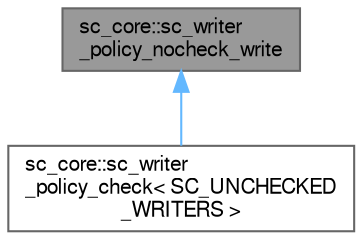 digraph "sc_core::sc_writer_policy_nocheck_write"
{
 // LATEX_PDF_SIZE
  bgcolor="transparent";
  edge [fontname=FreeSans,fontsize=10,labelfontname=FreeSans,labelfontsize=10];
  node [fontname=FreeSans,fontsize=10,shape=box,height=0.2,width=0.4];
  Node1 [id="Node000001",label="sc_core::sc_writer\l_policy_nocheck_write",height=0.2,width=0.4,color="gray40", fillcolor="grey60", style="filled", fontcolor="black",tooltip=" "];
  Node1 -> Node2 [id="edge1_Node000001_Node000002",dir="back",color="steelblue1",style="solid",tooltip=" "];
  Node2 [id="Node000002",label="sc_core::sc_writer\l_policy_check\< SC_UNCHECKED\l_WRITERS \>",height=0.2,width=0.4,color="gray40", fillcolor="white", style="filled",URL="$a01557.html",tooltip=" "];
}
